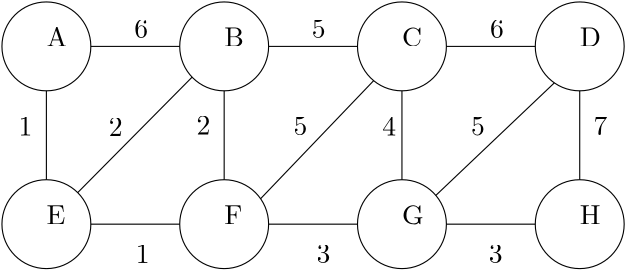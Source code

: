 <?xml version="1.0"?>
<!DOCTYPE ipe SYSTEM "ipe.dtd">
<ipe version="70206" creator="Ipe 7.2.7">
<info created="D:20181208023801" modified="D:20181209014303"/>
<ipestyle name="basic">
<symbol name="arrow/arc(spx)">
<path stroke="sym-stroke" fill="sym-stroke" pen="sym-pen">
0 0 m
-1 0.333 l
-1 -0.333 l
h
</path>
</symbol>
<symbol name="arrow/farc(spx)">
<path stroke="sym-stroke" fill="white" pen="sym-pen">
0 0 m
-1 0.333 l
-1 -0.333 l
h
</path>
</symbol>
<symbol name="arrow/ptarc(spx)">
<path stroke="sym-stroke" fill="sym-stroke" pen="sym-pen">
0 0 m
-1 0.333 l
-0.8 0 l
-1 -0.333 l
h
</path>
</symbol>
<symbol name="arrow/fptarc(spx)">
<path stroke="sym-stroke" fill="white" pen="sym-pen">
0 0 m
-1 0.333 l
-0.8 0 l
-1 -0.333 l
h
</path>
</symbol>
<symbol name="mark/circle(sx)" transformations="translations">
<path fill="sym-stroke">
0.6 0 0 0.6 0 0 e
0.4 0 0 0.4 0 0 e
</path>
</symbol>
<symbol name="mark/disk(sx)" transformations="translations">
<path fill="sym-stroke">
0.6 0 0 0.6 0 0 e
</path>
</symbol>
<symbol name="mark/fdisk(sfx)" transformations="translations">
<group>
<path fill="sym-fill">
0.5 0 0 0.5 0 0 e
</path>
<path fill="sym-stroke" fillrule="eofill">
0.6 0 0 0.6 0 0 e
0.4 0 0 0.4 0 0 e
</path>
</group>
</symbol>
<symbol name="mark/box(sx)" transformations="translations">
<path fill="sym-stroke" fillrule="eofill">
-0.6 -0.6 m
0.6 -0.6 l
0.6 0.6 l
-0.6 0.6 l
h
-0.4 -0.4 m
0.4 -0.4 l
0.4 0.4 l
-0.4 0.4 l
h
</path>
</symbol>
<symbol name="mark/square(sx)" transformations="translations">
<path fill="sym-stroke">
-0.6 -0.6 m
0.6 -0.6 l
0.6 0.6 l
-0.6 0.6 l
h
</path>
</symbol>
<symbol name="mark/fsquare(sfx)" transformations="translations">
<group>
<path fill="sym-fill">
-0.5 -0.5 m
0.5 -0.5 l
0.5 0.5 l
-0.5 0.5 l
h
</path>
<path fill="sym-stroke" fillrule="eofill">
-0.6 -0.6 m
0.6 -0.6 l
0.6 0.6 l
-0.6 0.6 l
h
-0.4 -0.4 m
0.4 -0.4 l
0.4 0.4 l
-0.4 0.4 l
h
</path>
</group>
</symbol>
<symbol name="mark/cross(sx)" transformations="translations">
<group>
<path fill="sym-stroke">
-0.43 -0.57 m
0.57 0.43 l
0.43 0.57 l
-0.57 -0.43 l
h
</path>
<path fill="sym-stroke">
-0.43 0.57 m
0.57 -0.43 l
0.43 -0.57 l
-0.57 0.43 l
h
</path>
</group>
</symbol>
<symbol name="arrow/fnormal(spx)">
<path stroke="sym-stroke" fill="white" pen="sym-pen">
0 0 m
-1 0.333 l
-1 -0.333 l
h
</path>
</symbol>
<symbol name="arrow/pointed(spx)">
<path stroke="sym-stroke" fill="sym-stroke" pen="sym-pen">
0 0 m
-1 0.333 l
-0.8 0 l
-1 -0.333 l
h
</path>
</symbol>
<symbol name="arrow/fpointed(spx)">
<path stroke="sym-stroke" fill="white" pen="sym-pen">
0 0 m
-1 0.333 l
-0.8 0 l
-1 -0.333 l
h
</path>
</symbol>
<symbol name="arrow/linear(spx)">
<path stroke="sym-stroke" pen="sym-pen">
-1 0.333 m
0 0 l
-1 -0.333 l
</path>
</symbol>
<symbol name="arrow/fdouble(spx)">
<path stroke="sym-stroke" fill="white" pen="sym-pen">
0 0 m
-1 0.333 l
-1 -0.333 l
h
-1 0 m
-2 0.333 l
-2 -0.333 l
h
</path>
</symbol>
<symbol name="arrow/double(spx)">
<path stroke="sym-stroke" fill="sym-stroke" pen="sym-pen">
0 0 m
-1 0.333 l
-1 -0.333 l
h
-1 0 m
-2 0.333 l
-2 -0.333 l
h
</path>
</symbol>
<pen name="heavier" value="0.8"/>
<pen name="fat" value="1.2"/>
<pen name="ultrafat" value="2"/>
<symbolsize name="large" value="5"/>
<symbolsize name="small" value="2"/>
<symbolsize name="tiny" value="1.1"/>
<arrowsize name="large" value="10"/>
<arrowsize name="small" value="5"/>
<arrowsize name="tiny" value="3"/>
<color name="red" value="1 0 0"/>
<color name="green" value="0 1 0"/>
<color name="blue" value="0 0 1"/>
<color name="yellow" value="1 1 0"/>
<color name="orange" value="1 0.647 0"/>
<color name="gold" value="1 0.843 0"/>
<color name="purple" value="0.627 0.125 0.941"/>
<color name="gray" value="0.745"/>
<color name="brown" value="0.647 0.165 0.165"/>
<color name="navy" value="0 0 0.502"/>
<color name="pink" value="1 0.753 0.796"/>
<color name="seagreen" value="0.18 0.545 0.341"/>
<color name="turquoise" value="0.251 0.878 0.816"/>
<color name="violet" value="0.933 0.51 0.933"/>
<color name="darkblue" value="0 0 0.545"/>
<color name="darkcyan" value="0 0.545 0.545"/>
<color name="darkgray" value="0.663"/>
<color name="darkgreen" value="0 0.392 0"/>
<color name="darkmagenta" value="0.545 0 0.545"/>
<color name="darkorange" value="1 0.549 0"/>
<color name="darkred" value="0.545 0 0"/>
<color name="lightblue" value="0.678 0.847 0.902"/>
<color name="lightcyan" value="0.878 1 1"/>
<color name="lightgray" value="0.827"/>
<color name="lightgreen" value="0.565 0.933 0.565"/>
<color name="lightyellow" value="1 1 0.878"/>
<dashstyle name="dashed" value="[4] 0"/>
<dashstyle name="dotted" value="[1 3] 0"/>
<dashstyle name="dash dotted" value="[4 2 1 2] 0"/>
<dashstyle name="dash dot dotted" value="[4 2 1 2 1 2] 0"/>
<textsize name="large" value="\large"/>
<textsize name="Large" value="\Large"/>
<textsize name="LARGE" value="\LARGE"/>
<textsize name="huge" value="\huge"/>
<textsize name="Huge" value="\Huge"/>
<textsize name="small" value="\small"/>
<textsize name="footnote" value="\footnotesize"/>
<textsize name="tiny" value="\tiny"/>
<textstyle name="center" begin="\begin{center}" end="\end{center}"/>
<textstyle name="itemize" begin="\begin{itemize}" end="\end{itemize}"/>
<textstyle name="item" begin="\begin{itemize}\item{}" end="\end{itemize}"/>
<gridsize name="4 pts" value="4"/>
<gridsize name="8 pts (~3 mm)" value="8"/>
<gridsize name="16 pts (~6 mm)" value="16"/>
<gridsize name="32 pts (~12 mm)" value="32"/>
<gridsize name="10 pts (~3.5 mm)" value="10"/>
<gridsize name="20 pts (~7 mm)" value="20"/>
<gridsize name="14 pts (~5 mm)" value="14"/>
<gridsize name="28 pts (~10 mm)" value="28"/>
<gridsize name="56 pts (~20 mm)" value="56"/>
<anglesize name="90 deg" value="90"/>
<anglesize name="60 deg" value="60"/>
<anglesize name="45 deg" value="45"/>
<anglesize name="30 deg" value="30"/>
<anglesize name="22.5 deg" value="22.5"/>
<opacity name="10%" value="0.1"/>
<opacity name="30%" value="0.3"/>
<opacity name="50%" value="0.5"/>
<opacity name="75%" value="0.75"/>
<tiling name="falling" angle="-60" step="4" width="1"/>
<tiling name="rising" angle="30" step="4" width="1"/>
</ipestyle>
<page>
<layer name="alpha"/>
<view layers="alpha" active="alpha"/>
<path layer="alpha" matrix="1 0 0 1 192 0" stroke="black">
16 0 0 16 160 800 e
</path>
<path matrix="1 0 0 1 192 0" stroke="black">
16 0 0 16 224 800 e
</path>
<path matrix="1 0 0 1 192 0" stroke="black">
16 0 0 16 288 800 e
</path>
<path matrix="1 0 0 1 128 0" stroke="black">
16 0 0 16 288 736 e
</path>
<path matrix="1 0 0 1 384 64" stroke="black">
16 0 0 16 160 736 e
</path>
<path matrix="1 0 0 1 320 64" stroke="black">
16 0 0 16 160 672 e
</path>
<path matrix="1 0 0 1 320 64" stroke="black">
16 0 0 16 224 672 e
</path>
<text matrix="1 0 0 1 192 0" transformations="translations" pos="160 800" stroke="black" type="label" width="7.472" height="6.808" depth="0" valign="baseline">A</text>
<text matrix="1 0 0 1 192 0" transformations="translations" pos="224 800" stroke="black" type="label" width="7.057" height="6.808" depth="0" valign="baseline">B</text>
<text matrix="1 0 0 1 192 0" transformations="translations" pos="288 800" stroke="black" type="label" width="7.195" height="6.808" depth="0" valign="baseline">C</text>
<text matrix="1 0 0 1 384 64" transformations="translations" pos="160 736" stroke="black" type="label" width="7.61" height="6.808" depth="0" valign="baseline">D</text>
<text matrix="1 0 0 1 128 0" transformations="translations" pos="288 736" stroke="black" type="label" width="6.503" height="6.808" depth="0" valign="baseline">F</text>
<text matrix="1 0 0 1 320 64" transformations="translations" pos="160 672" stroke="black" type="label" width="7.818" height="6.808" depth="0" valign="baseline">G</text>
<text matrix="1 0 0 1 320 64" transformations="translations" pos="224 672" stroke="black" type="label" width="7.472" height="6.808" depth="0" valign="baseline">H</text>
<path matrix="1 0 0 1 64 0" stroke="black">
16 0 0 16 288 736 e
</path>
<text matrix="1 0 0 1 64 0" transformations="translations" pos="288 736" stroke="black" type="label" width="6.78" height="6.808" depth="0" valign="baseline">E</text>
<path matrix="1 0 0 1 256 0" stroke="black">
112 800 m
144 800 l
</path>
<path matrix="1 0 0 1 256 0" stroke="black">
176 800 m
208 800 l
</path>
<path matrix="1 0 0 1 256 0" stroke="black">
240 800 m
272 800 l
</path>
<path matrix="1 0 0 1 256 0" stroke="black">
96 784 m
96 752 l
</path>
<path matrix="1 0 0 1 256 0" stroke="black">
160 784 m
160 752 l
</path>
<path matrix="1 0 0 1 256 0" stroke="black">
224 784 m
224 752 l
</path>
<path matrix="1 0 0 1 256 0" stroke="black">
288 784 m
288 752 l
</path>
<path matrix="1 0 0 1 256 0" stroke="black">
240 736 m
272 736 l
</path>
<path matrix="1 0 0 1 256 0" stroke="black">
176 736 m
208 736 l
</path>
<path matrix="1 0 0 1 256 0" stroke="black">
112 736 m
144 736 l
</path>
<path matrix="1 0 0 1 256 0" stroke="black">
107.267 747.361 m
148.45 788.928 l
</path>
<path matrix="1 0 0 1 256 0" stroke="black">
213.811 787.663 m
173.114 745.166 l
</path>
<path matrix="1 0 0 1 256 0" stroke="black">
278.858 786.869 m
236.198 746.354 l
</path>
<text matrix="1 0 0 1 246 0" transformations="translations" pos="96 767.897" stroke="black" type="label" width="4.981" height="6.42" depth="0" valign="baseline">1</text>
<text matrix="1 0 0 1 246 -1" transformations="translations" pos="128.411 768.702" stroke="black" type="label" width="4.981" height="6.42" depth="0" valign="baseline">2</text>
<text matrix="1 0 0 1 246 0" transformations="translations" pos="160 768.251" stroke="black" type="label" width="4.981" height="6.42" depth="0" valign="baseline">2</text>
<text matrix="1 0 0 1 246 0" transformations="translations" pos="194.978 767.998" stroke="black" type="label" width="4.981" height="6.42" depth="0" valign="baseline">5</text>
<text matrix="1 0 0 1 246 0" transformations="translations" pos="258.889 767.903" stroke="black" type="label" width="4.981" height="6.42" depth="0" valign="baseline">5</text>
<text matrix="1 0 0 1 261 0" transformations="translations" pos="288 768.074" stroke="black" type="label" width="4.981" height="6.42" depth="0" valign="baseline">7</text>
<text matrix="1 0 0 1 256 3" transformations="translations" pos="127.627 800" stroke="black" type="label" width="4.981" height="6.42" depth="0" valign="baseline">6</text>
<text matrix="1 0 0 1 256 3" transformations="translations" pos="191.505 800" stroke="black" type="label" width="4.981" height="6.42" depth="0" valign="baseline">5</text>
<text matrix="1 0 0 1 256 3" transformations="translations" pos="255.737 800" stroke="black" type="label" width="4.981" height="6.42" depth="0" valign="baseline">6</text>
<text matrix="1 0 0 1 256 -14" transformations="translations" pos="128.158 736" stroke="black" type="label" width="4.981" height="6.42" depth="0" valign="baseline">1</text>
<text matrix="1 0 0 1 256 -14" transformations="translations" pos="193.275 736" stroke="black" type="label" width="4.981" height="6.42" depth="0" valign="baseline">3</text>
<text matrix="1 0 0 1 256 -14" transformations="translations" pos="255.206 736" stroke="black" type="label" width="4.981" height="6.42" depth="0" valign="baseline">3</text>
<text matrix="1 0 0 1 214 0" transformations="translations" pos="258.889 767.903" stroke="black" type="label" width="4.981" height="6.42" depth="0" valign="baseline">4</text>
</page>
</ipe>
